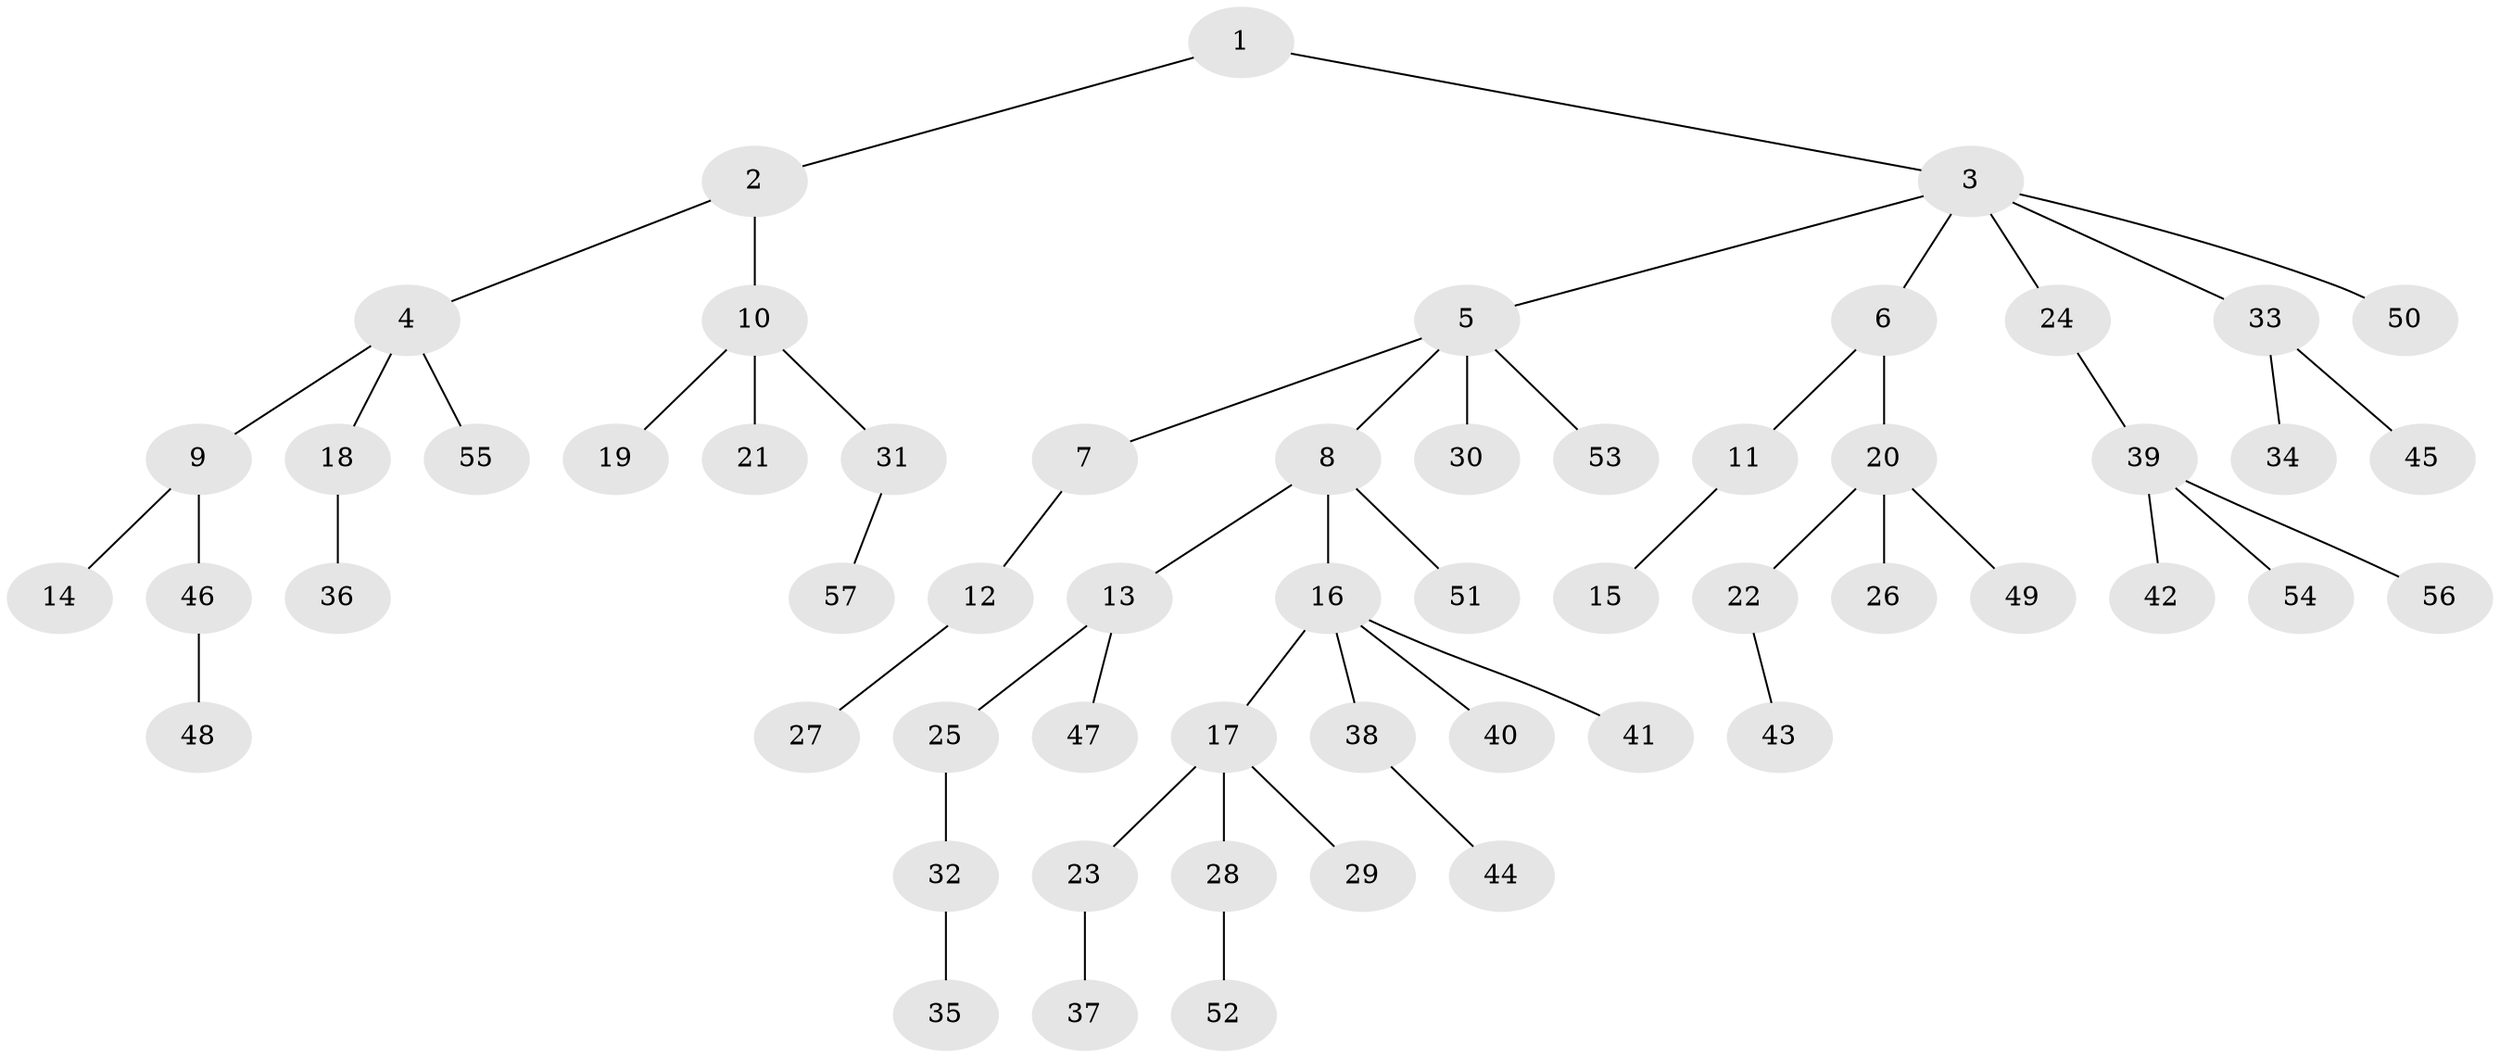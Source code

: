 // coarse degree distribution, {3: 0.10256410256410256, 5: 0.05128205128205128, 4: 0.1282051282051282, 2: 0.15384615384615385, 1: 0.5641025641025641}
// Generated by graph-tools (version 1.1) at 2025/52/02/27/25 19:52:12]
// undirected, 57 vertices, 56 edges
graph export_dot {
graph [start="1"]
  node [color=gray90,style=filled];
  1;
  2;
  3;
  4;
  5;
  6;
  7;
  8;
  9;
  10;
  11;
  12;
  13;
  14;
  15;
  16;
  17;
  18;
  19;
  20;
  21;
  22;
  23;
  24;
  25;
  26;
  27;
  28;
  29;
  30;
  31;
  32;
  33;
  34;
  35;
  36;
  37;
  38;
  39;
  40;
  41;
  42;
  43;
  44;
  45;
  46;
  47;
  48;
  49;
  50;
  51;
  52;
  53;
  54;
  55;
  56;
  57;
  1 -- 2;
  1 -- 3;
  2 -- 4;
  2 -- 10;
  3 -- 5;
  3 -- 6;
  3 -- 24;
  3 -- 33;
  3 -- 50;
  4 -- 9;
  4 -- 18;
  4 -- 55;
  5 -- 7;
  5 -- 8;
  5 -- 30;
  5 -- 53;
  6 -- 11;
  6 -- 20;
  7 -- 12;
  8 -- 13;
  8 -- 16;
  8 -- 51;
  9 -- 14;
  9 -- 46;
  10 -- 19;
  10 -- 21;
  10 -- 31;
  11 -- 15;
  12 -- 27;
  13 -- 25;
  13 -- 47;
  16 -- 17;
  16 -- 38;
  16 -- 40;
  16 -- 41;
  17 -- 23;
  17 -- 28;
  17 -- 29;
  18 -- 36;
  20 -- 22;
  20 -- 26;
  20 -- 49;
  22 -- 43;
  23 -- 37;
  24 -- 39;
  25 -- 32;
  28 -- 52;
  31 -- 57;
  32 -- 35;
  33 -- 34;
  33 -- 45;
  38 -- 44;
  39 -- 42;
  39 -- 54;
  39 -- 56;
  46 -- 48;
}
